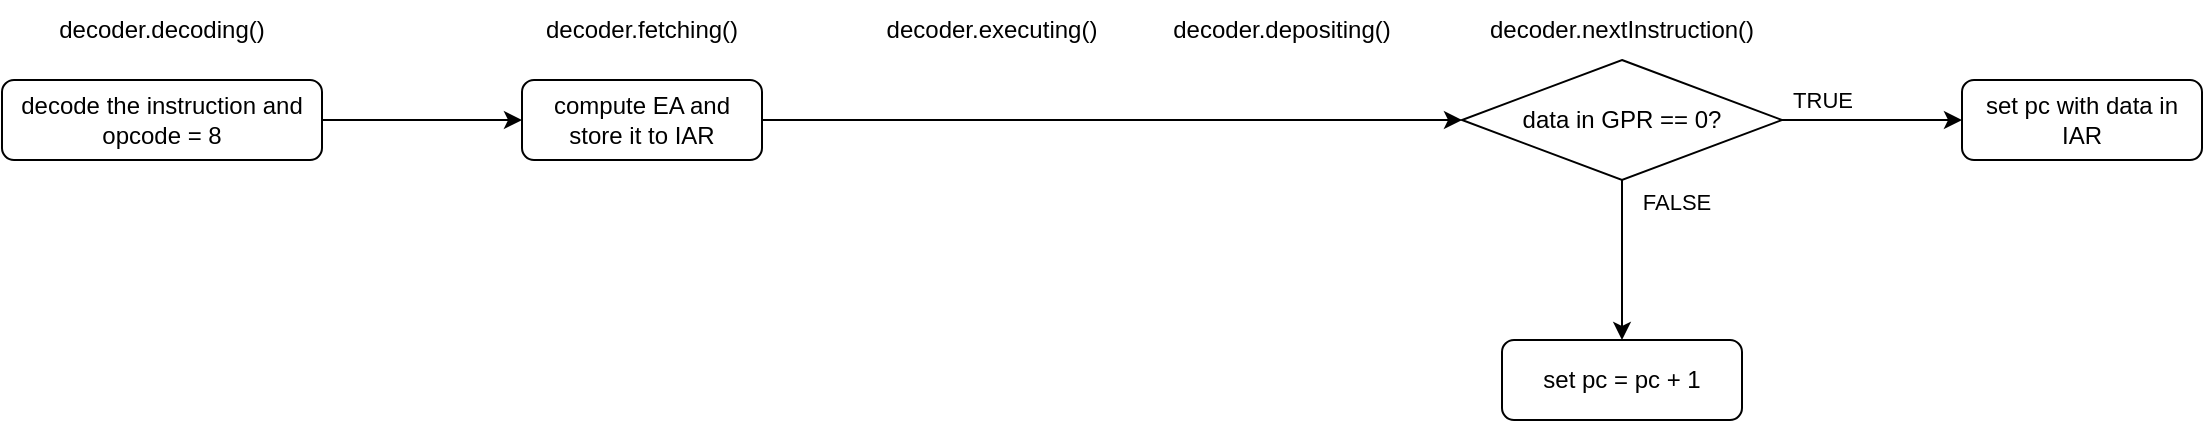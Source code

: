 <mxfile version="15.6.1" type="device" pages="8"><diagram id="1W-a16WPgxSZgLYxcrMF" name="JZ"><mxGraphModel dx="1483" dy="781" grid="1" gridSize="10" guides="1" tooltips="1" connect="1" arrows="1" fold="1" page="1" pageScale="1" pageWidth="1169" pageHeight="827" math="0" shadow="0"><root><mxCell id="0"/><mxCell id="1" parent="0"/><mxCell id="vja15tKtfpQWh4huJTRM-1" value="" style="edgeStyle=orthogonalEdgeStyle;rounded=0;orthogonalLoop=1;jettySize=auto;html=1;" edge="1" parent="1" source="vja15tKtfpQWh4huJTRM-2" target="vja15tKtfpQWh4huJTRM-4"><mxGeometry relative="1" as="geometry"/></mxCell><mxCell id="vja15tKtfpQWh4huJTRM-2" value="decode the instruction and opcode = 8" style="rounded=1;whiteSpace=wrap;html=1;fontSize=12;glass=0;strokeWidth=1;shadow=0;" vertex="1" parent="1"><mxGeometry x="30" y="210" width="160" height="40" as="geometry"/></mxCell><mxCell id="vja15tKtfpQWh4huJTRM-4" value="compute EA and store it to IAR" style="rounded=1;whiteSpace=wrap;html=1;fontSize=12;glass=0;strokeWidth=1;shadow=0;" vertex="1" parent="1"><mxGeometry x="290" y="210" width="120" height="40" as="geometry"/></mxCell><mxCell id="vja15tKtfpQWh4huJTRM-11" value="" style="edgeStyle=orthogonalEdgeStyle;rounded=0;orthogonalLoop=1;jettySize=auto;html=1;" edge="1" parent="1" source="vja15tKtfpQWh4huJTRM-4" target="vja15tKtfpQWh4huJTRM-19"><mxGeometry relative="1" as="geometry"><mxPoint x="830" y="230" as="sourcePoint"/><mxPoint x="880" y="230" as="targetPoint"/></mxGeometry></mxCell><mxCell id="vja15tKtfpQWh4huJTRM-13" value="set pc = pc + 1" style="rounded=1;whiteSpace=wrap;html=1;fontSize=12;glass=0;strokeWidth=1;shadow=0;" vertex="1" parent="1"><mxGeometry x="780" y="340" width="120" height="40" as="geometry"/></mxCell><mxCell id="vja15tKtfpQWh4huJTRM-14" value="decoder.decoding()" style="text;html=1;strokeColor=none;fillColor=none;align=center;verticalAlign=middle;whiteSpace=wrap;rounded=0;" vertex="1" parent="1"><mxGeometry x="50" y="170" width="120" height="30" as="geometry"/></mxCell><mxCell id="vja15tKtfpQWh4huJTRM-15" value="decoder.fetching()" style="text;html=1;strokeColor=none;fillColor=none;align=center;verticalAlign=middle;whiteSpace=wrap;rounded=0;" vertex="1" parent="1"><mxGeometry x="290" y="170" width="120" height="30" as="geometry"/></mxCell><mxCell id="vja15tKtfpQWh4huJTRM-16" value="decoder.executing()" style="text;html=1;strokeColor=none;fillColor=none;align=center;verticalAlign=middle;whiteSpace=wrap;rounded=0;" vertex="1" parent="1"><mxGeometry x="465" y="170" width="120" height="30" as="geometry"/></mxCell><mxCell id="vja15tKtfpQWh4huJTRM-17" value="decoder.depositing()" style="text;html=1;strokeColor=none;fillColor=none;align=center;verticalAlign=middle;whiteSpace=wrap;rounded=0;" vertex="1" parent="1"><mxGeometry x="610" y="170" width="120" height="30" as="geometry"/></mxCell><mxCell id="vja15tKtfpQWh4huJTRM-18" value="decoder.nextInstruction()" style="text;html=1;strokeColor=none;fillColor=none;align=center;verticalAlign=middle;whiteSpace=wrap;rounded=0;" vertex="1" parent="1"><mxGeometry x="780" y="170" width="120" height="30" as="geometry"/></mxCell><mxCell id="vja15tKtfpQWh4huJTRM-22" value="" style="edgeStyle=orthogonalEdgeStyle;rounded=0;orthogonalLoop=1;jettySize=auto;html=1;" edge="1" parent="1" source="vja15tKtfpQWh4huJTRM-19" target="vja15tKtfpQWh4huJTRM-21"><mxGeometry relative="1" as="geometry"/></mxCell><mxCell id="vja15tKtfpQWh4huJTRM-24" value="TRUE" style="edgeLabel;html=1;align=center;verticalAlign=middle;resizable=0;points=[];" vertex="1" connectable="0" parent="vja15tKtfpQWh4huJTRM-22"><mxGeometry x="-0.296" relative="1" as="geometry"><mxPoint x="-12" y="-10" as="offset"/></mxGeometry></mxCell><mxCell id="vja15tKtfpQWh4huJTRM-23" value="" style="edgeStyle=orthogonalEdgeStyle;rounded=0;orthogonalLoop=1;jettySize=auto;html=1;" edge="1" parent="1" source="vja15tKtfpQWh4huJTRM-19" target="vja15tKtfpQWh4huJTRM-13"><mxGeometry relative="1" as="geometry"/></mxCell><mxCell id="vja15tKtfpQWh4huJTRM-25" value="FALSE" style="edgeLabel;html=1;align=center;verticalAlign=middle;resizable=0;points=[];" vertex="1" connectable="0" parent="vja15tKtfpQWh4huJTRM-23"><mxGeometry x="-0.717" y="-1" relative="1" as="geometry"><mxPoint x="28" y="-1" as="offset"/></mxGeometry></mxCell><mxCell id="vja15tKtfpQWh4huJTRM-19" value="data in GPR == 0?" style="rhombus;whiteSpace=wrap;html=1;" vertex="1" parent="1"><mxGeometry x="760" y="200" width="160" height="60" as="geometry"/></mxCell><mxCell id="vja15tKtfpQWh4huJTRM-21" value="set pc with data in IAR" style="rounded=1;whiteSpace=wrap;html=1;fontSize=12;glass=0;strokeWidth=1;shadow=0;" vertex="1" parent="1"><mxGeometry x="1010" y="210" width="120" height="40" as="geometry"/></mxCell></root></mxGraphModel></diagram><diagram name="JNZ" id="8Q8ApEN3ta0qVwkaIEtv"><mxGraphModel dx="865" dy="456" grid="1" gridSize="10" guides="1" tooltips="1" connect="1" arrows="1" fold="1" page="1" pageScale="1" pageWidth="1169" pageHeight="827" math="0" shadow="0"><root><mxCell id="7nyaJpP6OAwkf19EbrWv-0"/><mxCell id="7nyaJpP6OAwkf19EbrWv-1" parent="7nyaJpP6OAwkf19EbrWv-0"/><mxCell id="7nyaJpP6OAwkf19EbrWv-2" value="" style="edgeStyle=orthogonalEdgeStyle;rounded=0;orthogonalLoop=1;jettySize=auto;html=1;" edge="1" parent="7nyaJpP6OAwkf19EbrWv-1" source="7nyaJpP6OAwkf19EbrWv-3" target="7nyaJpP6OAwkf19EbrWv-4"><mxGeometry relative="1" as="geometry"/></mxCell><mxCell id="7nyaJpP6OAwkf19EbrWv-3" value="decode the instruction and opcode = 9" style="rounded=1;whiteSpace=wrap;html=1;fontSize=12;glass=0;strokeWidth=1;shadow=0;" vertex="1" parent="7nyaJpP6OAwkf19EbrWv-1"><mxGeometry x="30" y="210" width="160" height="40" as="geometry"/></mxCell><mxCell id="7nyaJpP6OAwkf19EbrWv-4" value="compute EA and store it to IAR" style="rounded=1;whiteSpace=wrap;html=1;fontSize=12;glass=0;strokeWidth=1;shadow=0;" vertex="1" parent="7nyaJpP6OAwkf19EbrWv-1"><mxGeometry x="290" y="210" width="120" height="40" as="geometry"/></mxCell><mxCell id="7nyaJpP6OAwkf19EbrWv-5" value="" style="edgeStyle=orthogonalEdgeStyle;rounded=0;orthogonalLoop=1;jettySize=auto;html=1;" edge="1" parent="7nyaJpP6OAwkf19EbrWv-1" source="7nyaJpP6OAwkf19EbrWv-4" target="7nyaJpP6OAwkf19EbrWv-16"><mxGeometry relative="1" as="geometry"><mxPoint x="830" y="230" as="sourcePoint"/><mxPoint x="880" y="230" as="targetPoint"/></mxGeometry></mxCell><mxCell id="7nyaJpP6OAwkf19EbrWv-6" value="set pc = pc + 1" style="rounded=1;whiteSpace=wrap;html=1;fontSize=12;glass=0;strokeWidth=1;shadow=0;" vertex="1" parent="7nyaJpP6OAwkf19EbrWv-1"><mxGeometry x="1000" y="210" width="120" height="40" as="geometry"/></mxCell><mxCell id="7nyaJpP6OAwkf19EbrWv-7" value="decoder.decoding()" style="text;html=1;strokeColor=none;fillColor=none;align=center;verticalAlign=middle;whiteSpace=wrap;rounded=0;" vertex="1" parent="7nyaJpP6OAwkf19EbrWv-1"><mxGeometry x="50" y="170" width="120" height="30" as="geometry"/></mxCell><mxCell id="7nyaJpP6OAwkf19EbrWv-8" value="decoder.fetching()" style="text;html=1;strokeColor=none;fillColor=none;align=center;verticalAlign=middle;whiteSpace=wrap;rounded=0;" vertex="1" parent="7nyaJpP6OAwkf19EbrWv-1"><mxGeometry x="290" y="170" width="120" height="30" as="geometry"/></mxCell><mxCell id="7nyaJpP6OAwkf19EbrWv-9" value="decoder.executing()" style="text;html=1;strokeColor=none;fillColor=none;align=center;verticalAlign=middle;whiteSpace=wrap;rounded=0;" vertex="1" parent="7nyaJpP6OAwkf19EbrWv-1"><mxGeometry x="465" y="170" width="120" height="30" as="geometry"/></mxCell><mxCell id="7nyaJpP6OAwkf19EbrWv-10" value="decoder.depositing()" style="text;html=1;strokeColor=none;fillColor=none;align=center;verticalAlign=middle;whiteSpace=wrap;rounded=0;" vertex="1" parent="7nyaJpP6OAwkf19EbrWv-1"><mxGeometry x="610" y="170" width="120" height="30" as="geometry"/></mxCell><mxCell id="7nyaJpP6OAwkf19EbrWv-11" value="decoder.nextInstruction()" style="text;html=1;strokeColor=none;fillColor=none;align=center;verticalAlign=middle;whiteSpace=wrap;rounded=0;" vertex="1" parent="7nyaJpP6OAwkf19EbrWv-1"><mxGeometry x="780" y="170" width="120" height="30" as="geometry"/></mxCell><mxCell id="7nyaJpP6OAwkf19EbrWv-12" value="" style="edgeStyle=orthogonalEdgeStyle;rounded=0;orthogonalLoop=1;jettySize=auto;html=1;" edge="1" parent="7nyaJpP6OAwkf19EbrWv-1" source="7nyaJpP6OAwkf19EbrWv-16" target="7nyaJpP6OAwkf19EbrWv-17"><mxGeometry relative="1" as="geometry"/></mxCell><mxCell id="7nyaJpP6OAwkf19EbrWv-13" value="FALSE" style="edgeLabel;html=1;align=center;verticalAlign=middle;resizable=0;points=[];" vertex="1" connectable="0" parent="7nyaJpP6OAwkf19EbrWv-12"><mxGeometry x="-0.296" relative="1" as="geometry"><mxPoint x="30" y="-22" as="offset"/></mxGeometry></mxCell><mxCell id="7nyaJpP6OAwkf19EbrWv-14" value="" style="edgeStyle=orthogonalEdgeStyle;rounded=0;orthogonalLoop=1;jettySize=auto;html=1;" edge="1" parent="7nyaJpP6OAwkf19EbrWv-1" source="7nyaJpP6OAwkf19EbrWv-16" target="7nyaJpP6OAwkf19EbrWv-6"><mxGeometry relative="1" as="geometry"/></mxCell><mxCell id="7nyaJpP6OAwkf19EbrWv-15" value="TRUE" style="edgeLabel;html=1;align=center;verticalAlign=middle;resizable=0;points=[];" vertex="1" connectable="0" parent="7nyaJpP6OAwkf19EbrWv-14"><mxGeometry x="-0.717" y="-1" relative="1" as="geometry"><mxPoint x="8" y="-11" as="offset"/></mxGeometry></mxCell><mxCell id="7nyaJpP6OAwkf19EbrWv-16" value="data in GPR == 0?" style="rhombus;whiteSpace=wrap;html=1;" vertex="1" parent="7nyaJpP6OAwkf19EbrWv-1"><mxGeometry x="760" y="200" width="160" height="60" as="geometry"/></mxCell><mxCell id="7nyaJpP6OAwkf19EbrWv-17" value="set pc with data in IAR" style="rounded=1;whiteSpace=wrap;html=1;fontSize=12;glass=0;strokeWidth=1;shadow=0;" vertex="1" parent="7nyaJpP6OAwkf19EbrWv-1"><mxGeometry x="780" y="350" width="120" height="40" as="geometry"/></mxCell></root></mxGraphModel></diagram><diagram name="JCC" id="L6sNLncXby1yEvdsL_Fo"><mxGraphModel dx="1483" dy="781" grid="1" gridSize="10" guides="1" tooltips="1" connect="1" arrows="1" fold="1" page="1" pageScale="1" pageWidth="1169" pageHeight="827" math="0" shadow="0"><root><mxCell id="Eou5kup2RFf_bke3jbz9-0"/><mxCell id="Eou5kup2RFf_bke3jbz9-1" parent="Eou5kup2RFf_bke3jbz9-0"/><mxCell id="Eou5kup2RFf_bke3jbz9-2" value="" style="edgeStyle=orthogonalEdgeStyle;rounded=0;orthogonalLoop=1;jettySize=auto;html=1;" edge="1" parent="Eou5kup2RFf_bke3jbz9-1" source="Eou5kup2RFf_bke3jbz9-3" target="Eou5kup2RFf_bke3jbz9-4"><mxGeometry relative="1" as="geometry"/></mxCell><mxCell id="Eou5kup2RFf_bke3jbz9-3" value="decode the instruction and opcode = 10" style="rounded=1;whiteSpace=wrap;html=1;fontSize=12;glass=0;strokeWidth=1;shadow=0;" vertex="1" parent="Eou5kup2RFf_bke3jbz9-1"><mxGeometry x="30" y="210" width="160" height="40" as="geometry"/></mxCell><mxCell id="Eou5kup2RFf_bke3jbz9-4" value="compute EA and store it to IAR" style="rounded=1;whiteSpace=wrap;html=1;fontSize=12;glass=0;strokeWidth=1;shadow=0;" vertex="1" parent="Eou5kup2RFf_bke3jbz9-1"><mxGeometry x="290" y="210" width="120" height="40" as="geometry"/></mxCell><mxCell id="Eou5kup2RFf_bke3jbz9-5" value="" style="edgeStyle=orthogonalEdgeStyle;rounded=0;orthogonalLoop=1;jettySize=auto;html=1;" edge="1" parent="Eou5kup2RFf_bke3jbz9-1" source="Eou5kup2RFf_bke3jbz9-4" target="Eou5kup2RFf_bke3jbz9-16"><mxGeometry relative="1" as="geometry"><mxPoint x="830" y="230" as="sourcePoint"/><mxPoint x="880" y="230" as="targetPoint"/></mxGeometry></mxCell><mxCell id="Eou5kup2RFf_bke3jbz9-6" value="set pc = pc + 1" style="rounded=1;whiteSpace=wrap;html=1;fontSize=12;glass=0;strokeWidth=1;shadow=0;" vertex="1" parent="Eou5kup2RFf_bke3jbz9-1"><mxGeometry x="780" y="350" width="120" height="40" as="geometry"/></mxCell><mxCell id="Eou5kup2RFf_bke3jbz9-7" value="decoder.decoding()" style="text;html=1;strokeColor=none;fillColor=none;align=center;verticalAlign=middle;whiteSpace=wrap;rounded=0;" vertex="1" parent="Eou5kup2RFf_bke3jbz9-1"><mxGeometry x="50" y="170" width="120" height="30" as="geometry"/></mxCell><mxCell id="Eou5kup2RFf_bke3jbz9-8" value="decoder.fetching()" style="text;html=1;strokeColor=none;fillColor=none;align=center;verticalAlign=middle;whiteSpace=wrap;rounded=0;" vertex="1" parent="Eou5kup2RFf_bke3jbz9-1"><mxGeometry x="290" y="170" width="120" height="30" as="geometry"/></mxCell><mxCell id="Eou5kup2RFf_bke3jbz9-9" value="decoder.executing()" style="text;html=1;strokeColor=none;fillColor=none;align=center;verticalAlign=middle;whiteSpace=wrap;rounded=0;" vertex="1" parent="Eou5kup2RFf_bke3jbz9-1"><mxGeometry x="465" y="170" width="120" height="30" as="geometry"/></mxCell><mxCell id="Eou5kup2RFf_bke3jbz9-10" value="decoder.depositing()" style="text;html=1;strokeColor=none;fillColor=none;align=center;verticalAlign=middle;whiteSpace=wrap;rounded=0;" vertex="1" parent="Eou5kup2RFf_bke3jbz9-1"><mxGeometry x="610" y="170" width="120" height="30" as="geometry"/></mxCell><mxCell id="Eou5kup2RFf_bke3jbz9-11" value="decoder.nextInstruction()" style="text;html=1;strokeColor=none;fillColor=none;align=center;verticalAlign=middle;whiteSpace=wrap;rounded=0;" vertex="1" parent="Eou5kup2RFf_bke3jbz9-1"><mxGeometry x="780" y="170" width="120" height="30" as="geometry"/></mxCell><mxCell id="Eou5kup2RFf_bke3jbz9-12" value="" style="edgeStyle=orthogonalEdgeStyle;rounded=0;orthogonalLoop=1;jettySize=auto;html=1;" edge="1" parent="Eou5kup2RFf_bke3jbz9-1" source="Eou5kup2RFf_bke3jbz9-16" target="Eou5kup2RFf_bke3jbz9-17"><mxGeometry relative="1" as="geometry"/></mxCell><mxCell id="Eou5kup2RFf_bke3jbz9-13" value="TRUE" style="edgeLabel;html=1;align=center;verticalAlign=middle;resizable=0;points=[];" vertex="1" connectable="0" parent="Eou5kup2RFf_bke3jbz9-12"><mxGeometry x="-0.296" relative="1" as="geometry"><mxPoint x="-12" y="-10" as="offset"/></mxGeometry></mxCell><mxCell id="Eou5kup2RFf_bke3jbz9-14" value="" style="edgeStyle=orthogonalEdgeStyle;rounded=0;orthogonalLoop=1;jettySize=auto;html=1;" edge="1" parent="Eou5kup2RFf_bke3jbz9-1" source="Eou5kup2RFf_bke3jbz9-16" target="Eou5kup2RFf_bke3jbz9-6"><mxGeometry relative="1" as="geometry"/></mxCell><mxCell id="Eou5kup2RFf_bke3jbz9-15" value="FALSE" style="edgeLabel;html=1;align=center;verticalAlign=middle;resizable=0;points=[];" vertex="1" connectable="0" parent="Eou5kup2RFf_bke3jbz9-14"><mxGeometry x="-0.717" y="-1" relative="1" as="geometry"><mxPoint x="28" y="8" as="offset"/></mxGeometry></mxCell><mxCell id="Eou5kup2RFf_bke3jbz9-16" value="certain bit in CC == 1?" style="rhombus;whiteSpace=wrap;html=1;" vertex="1" parent="Eou5kup2RFf_bke3jbz9-1"><mxGeometry x="760" y="200" width="160" height="60" as="geometry"/></mxCell><mxCell id="Eou5kup2RFf_bke3jbz9-17" value="set pc with data in IAR" style="rounded=1;whiteSpace=wrap;html=1;fontSize=12;glass=0;strokeWidth=1;shadow=0;" vertex="1" parent="Eou5kup2RFf_bke3jbz9-1"><mxGeometry x="1010" y="210" width="120" height="40" as="geometry"/></mxCell></root></mxGraphModel></diagram><diagram name="JMA" id="9f3bHEZQSDDp1TeTQZTW"><mxGraphModel dx="1038" dy="547" grid="1" gridSize="10" guides="1" tooltips="1" connect="1" arrows="1" fold="1" page="1" pageScale="1" pageWidth="1169" pageHeight="827" math="0" shadow="0"><root><mxCell id="tuJ2wpJ3AojA-ZKg-1Lb-0"/><mxCell id="tuJ2wpJ3AojA-ZKg-1Lb-1" parent="tuJ2wpJ3AojA-ZKg-1Lb-0"/><mxCell id="tuJ2wpJ3AojA-ZKg-1Lb-2" value="" style="edgeStyle=orthogonalEdgeStyle;rounded=0;orthogonalLoop=1;jettySize=auto;html=1;" edge="1" parent="tuJ2wpJ3AojA-ZKg-1Lb-1" source="tuJ2wpJ3AojA-ZKg-1Lb-3" target="tuJ2wpJ3AojA-ZKg-1Lb-4"><mxGeometry relative="1" as="geometry"/></mxCell><mxCell id="tuJ2wpJ3AojA-ZKg-1Lb-3" value="decode the instruction and opcode = 11" style="rounded=1;whiteSpace=wrap;html=1;fontSize=12;glass=0;strokeWidth=1;shadow=0;" vertex="1" parent="tuJ2wpJ3AojA-ZKg-1Lb-1"><mxGeometry x="30" y="210" width="160" height="40" as="geometry"/></mxCell><mxCell id="tuJ2wpJ3AojA-ZKg-1Lb-4" value="compute EA and store it to IAR" style="rounded=1;whiteSpace=wrap;html=1;fontSize=12;glass=0;strokeWidth=1;shadow=0;" vertex="1" parent="tuJ2wpJ3AojA-ZKg-1Lb-1"><mxGeometry x="290" y="210" width="120" height="40" as="geometry"/></mxCell><mxCell id="tuJ2wpJ3AojA-ZKg-1Lb-5" value="" style="edgeStyle=orthogonalEdgeStyle;rounded=0;orthogonalLoop=1;jettySize=auto;html=1;" edge="1" parent="tuJ2wpJ3AojA-ZKg-1Lb-1" source="tuJ2wpJ3AojA-ZKg-1Lb-4" target="tuJ2wpJ3AojA-ZKg-1Lb-6"><mxGeometry relative="1" as="geometry"><mxPoint x="830" y="230" as="sourcePoint"/><mxPoint x="760" y="230" as="targetPoint"/></mxGeometry></mxCell><mxCell id="tuJ2wpJ3AojA-ZKg-1Lb-6" value="set pc = address in IAR" style="rounded=1;whiteSpace=wrap;html=1;fontSize=12;glass=0;strokeWidth=1;shadow=0;" vertex="1" parent="tuJ2wpJ3AojA-ZKg-1Lb-1"><mxGeometry x="780" y="210" width="120" height="40" as="geometry"/></mxCell><mxCell id="tuJ2wpJ3AojA-ZKg-1Lb-7" value="decoder.decoding()" style="text;html=1;strokeColor=none;fillColor=none;align=center;verticalAlign=middle;whiteSpace=wrap;rounded=0;" vertex="1" parent="tuJ2wpJ3AojA-ZKg-1Lb-1"><mxGeometry x="50" y="170" width="120" height="30" as="geometry"/></mxCell><mxCell id="tuJ2wpJ3AojA-ZKg-1Lb-8" value="decoder.fetching()" style="text;html=1;strokeColor=none;fillColor=none;align=center;verticalAlign=middle;whiteSpace=wrap;rounded=0;" vertex="1" parent="tuJ2wpJ3AojA-ZKg-1Lb-1"><mxGeometry x="290" y="170" width="120" height="30" as="geometry"/></mxCell><mxCell id="tuJ2wpJ3AojA-ZKg-1Lb-9" value="decoder.executing()" style="text;html=1;strokeColor=none;fillColor=none;align=center;verticalAlign=middle;whiteSpace=wrap;rounded=0;" vertex="1" parent="tuJ2wpJ3AojA-ZKg-1Lb-1"><mxGeometry x="465" y="170" width="120" height="30" as="geometry"/></mxCell><mxCell id="tuJ2wpJ3AojA-ZKg-1Lb-10" value="decoder.depositing()" style="text;html=1;strokeColor=none;fillColor=none;align=center;verticalAlign=middle;whiteSpace=wrap;rounded=0;" vertex="1" parent="tuJ2wpJ3AojA-ZKg-1Lb-1"><mxGeometry x="610" y="170" width="120" height="30" as="geometry"/></mxCell><mxCell id="tuJ2wpJ3AojA-ZKg-1Lb-11" value="decoder.nextInstruction()" style="text;html=1;strokeColor=none;fillColor=none;align=center;verticalAlign=middle;whiteSpace=wrap;rounded=0;" vertex="1" parent="tuJ2wpJ3AojA-ZKg-1Lb-1"><mxGeometry x="780" y="170" width="120" height="30" as="geometry"/></mxCell></root></mxGraphModel></diagram><diagram name="JSR" id="BLy1qVmmjTYvhnsyD61s"><mxGraphModel dx="1038" dy="547" grid="1" gridSize="10" guides="1" tooltips="1" connect="1" arrows="1" fold="1" page="1" pageScale="1" pageWidth="1169" pageHeight="827" math="0" shadow="0"><root><mxCell id="QC7GjV5eQHthLifRlUCC-0"/><mxCell id="QC7GjV5eQHthLifRlUCC-1" parent="QC7GjV5eQHthLifRlUCC-0"/><mxCell id="QC7GjV5eQHthLifRlUCC-12" value="" style="edgeStyle=orthogonalEdgeStyle;rounded=0;orthogonalLoop=1;jettySize=auto;html=1;" edge="1" parent="QC7GjV5eQHthLifRlUCC-1" source="QC7GjV5eQHthLifRlUCC-13" target="QC7GjV5eQHthLifRlUCC-15"><mxGeometry relative="1" as="geometry"/></mxCell><mxCell id="QC7GjV5eQHthLifRlUCC-13" value="decode the instruction and opcode = 12" style="rounded=1;whiteSpace=wrap;html=1;fontSize=12;glass=0;strokeWidth=1;shadow=0;" vertex="1" parent="QC7GjV5eQHthLifRlUCC-1"><mxGeometry x="30" y="210" width="160" height="40" as="geometry"/></mxCell><mxCell id="QC7GjV5eQHthLifRlUCC-15" value="compute EA and store it to IAR" style="rounded=1;whiteSpace=wrap;html=1;fontSize=12;glass=0;strokeWidth=1;shadow=0;" vertex="1" parent="QC7GjV5eQHthLifRlUCC-1"><mxGeometry x="290" y="210" width="120" height="40" as="geometry"/></mxCell><mxCell id="QC7GjV5eQHthLifRlUCC-17" value="" style="edgeStyle=orthogonalEdgeStyle;rounded=0;orthogonalLoop=1;jettySize=auto;html=1;" edge="1" parent="QC7GjV5eQHthLifRlUCC-1" source="QC7GjV5eQHthLifRlUCC-15" target="QC7GjV5eQHthLifRlUCC-19"><mxGeometry relative="1" as="geometry"><mxPoint x="410" y="320" as="sourcePoint"/><mxPoint x="540" y="413.5" as="targetPoint"/><Array as="points"><mxPoint x="390" y="230"/><mxPoint x="390" y="230"/></Array></mxGeometry></mxCell><mxCell id="QC7GjV5eQHthLifRlUCC-18" value="" style="edgeStyle=orthogonalEdgeStyle;rounded=0;orthogonalLoop=1;jettySize=auto;html=1;" edge="1" parent="QC7GjV5eQHthLifRlUCC-1" source="QC7GjV5eQHthLifRlUCC-19" target="QC7GjV5eQHthLifRlUCC-22"><mxGeometry relative="1" as="geometry"/></mxCell><mxCell id="QC7GjV5eQHthLifRlUCC-19" value="set pc = pc + 1" style="rounded=1;whiteSpace=wrap;html=1;fontSize=12;glass=0;strokeWidth=1;shadow=0;" vertex="1" parent="QC7GjV5eQHthLifRlUCC-1"><mxGeometry x="500" y="210" width="120" height="40" as="geometry"/></mxCell><mxCell id="QC7GjV5eQHthLifRlUCC-20" value="" style="edgeStyle=orthogonalEdgeStyle;rounded=0;orthogonalLoop=1;jettySize=auto;html=1;" edge="1" parent="QC7GjV5eQHthLifRlUCC-1" source="QC7GjV5eQHthLifRlUCC-22" target="QC7GjV5eQHthLifRlUCC-23"><mxGeometry relative="1" as="geometry"><Array as="points"/><mxPoint x="840" y="325" as="sourcePoint"/></mxGeometry></mxCell><mxCell id="QC7GjV5eQHthLifRlUCC-22" value="set GPR3 with address in PC" style="rounded=1;whiteSpace=wrap;html=1;fontSize=12;glass=0;strokeWidth=1;shadow=0;" vertex="1" parent="QC7GjV5eQHthLifRlUCC-1"><mxGeometry x="710" y="210" width="120" height="40" as="geometry"/></mxCell><mxCell id="QC7GjV5eQHthLifRlUCC-23" value="set pc with data in IAR" style="rounded=1;whiteSpace=wrap;html=1;fontSize=12;glass=0;strokeWidth=1;shadow=0;" vertex="1" parent="QC7GjV5eQHthLifRlUCC-1"><mxGeometry x="920" y="210" width="120" height="40" as="geometry"/></mxCell><mxCell id="QC7GjV5eQHthLifRlUCC-25" value="decoder.decoding()" style="text;html=1;strokeColor=none;fillColor=none;align=center;verticalAlign=middle;whiteSpace=wrap;rounded=0;" vertex="1" parent="QC7GjV5eQHthLifRlUCC-1"><mxGeometry x="50" y="170" width="120" height="30" as="geometry"/></mxCell><mxCell id="QC7GjV5eQHthLifRlUCC-26" value="decoder.fetching()" style="text;html=1;strokeColor=none;fillColor=none;align=center;verticalAlign=middle;whiteSpace=wrap;rounded=0;" vertex="1" parent="QC7GjV5eQHthLifRlUCC-1"><mxGeometry x="290" y="170" width="120" height="30" as="geometry"/></mxCell><mxCell id="QC7GjV5eQHthLifRlUCC-27" value="decoder.executing()" style="text;html=1;strokeColor=none;fillColor=none;align=center;verticalAlign=middle;whiteSpace=wrap;rounded=0;" vertex="1" parent="QC7GjV5eQHthLifRlUCC-1"><mxGeometry x="500" y="170" width="120" height="30" as="geometry"/></mxCell><mxCell id="QC7GjV5eQHthLifRlUCC-28" value="decoder.depositing()" style="text;html=1;strokeColor=none;fillColor=none;align=center;verticalAlign=middle;whiteSpace=wrap;rounded=0;" vertex="1" parent="QC7GjV5eQHthLifRlUCC-1"><mxGeometry x="710" y="170" width="120" height="30" as="geometry"/></mxCell><mxCell id="QC7GjV5eQHthLifRlUCC-29" value="decoder.nextInstruction()" style="text;html=1;strokeColor=none;fillColor=none;align=center;verticalAlign=middle;whiteSpace=wrap;rounded=0;" vertex="1" parent="QC7GjV5eQHthLifRlUCC-1"><mxGeometry x="920" y="170" width="120" height="30" as="geometry"/></mxCell></root></mxGraphModel></diagram><diagram name="RFS" id="0_LSui_-RbCW6u4Qmtce"><mxGraphModel dx="1038" dy="547" grid="1" gridSize="10" guides="1" tooltips="1" connect="1" arrows="1" fold="1" page="1" pageScale="1" pageWidth="1169" pageHeight="827" math="0" shadow="0"><root><mxCell id="POug1kJZ_8CBlfnkHywZ-0"/><mxCell id="POug1kJZ_8CBlfnkHywZ-1" parent="POug1kJZ_8CBlfnkHywZ-0"/><mxCell id="POug1kJZ_8CBlfnkHywZ-2" value="" style="edgeStyle=orthogonalEdgeStyle;rounded=0;orthogonalLoop=1;jettySize=auto;html=1;" edge="1" parent="POug1kJZ_8CBlfnkHywZ-1" source="POug1kJZ_8CBlfnkHywZ-3" target="POug1kJZ_8CBlfnkHywZ-9"><mxGeometry relative="1" as="geometry"><mxPoint x="290" y="230" as="targetPoint"/></mxGeometry></mxCell><mxCell id="POug1kJZ_8CBlfnkHywZ-3" value="decode the instruction and opcode = 13" style="rounded=1;whiteSpace=wrap;html=1;fontSize=12;glass=0;strokeWidth=1;shadow=0;" vertex="1" parent="POug1kJZ_8CBlfnkHywZ-1"><mxGeometry x="30" y="210" width="160" height="40" as="geometry"/></mxCell><mxCell id="POug1kJZ_8CBlfnkHywZ-8" value="" style="edgeStyle=orthogonalEdgeStyle;rounded=0;orthogonalLoop=1;jettySize=auto;html=1;" edge="1" parent="POug1kJZ_8CBlfnkHywZ-1" source="POug1kJZ_8CBlfnkHywZ-9" target="POug1kJZ_8CBlfnkHywZ-10"><mxGeometry relative="1" as="geometry"><Array as="points"/><mxPoint x="840" y="325" as="sourcePoint"/></mxGeometry></mxCell><mxCell id="POug1kJZ_8CBlfnkHywZ-9" value="set GPR0 with address in instruction" style="rounded=1;whiteSpace=wrap;html=1;fontSize=12;glass=0;strokeWidth=1;shadow=0;" vertex="1" parent="POug1kJZ_8CBlfnkHywZ-1"><mxGeometry x="710" y="210" width="120" height="40" as="geometry"/></mxCell><mxCell id="POug1kJZ_8CBlfnkHywZ-10" value="set pc with data in GPR3" style="rounded=1;whiteSpace=wrap;html=1;fontSize=12;glass=0;strokeWidth=1;shadow=0;" vertex="1" parent="POug1kJZ_8CBlfnkHywZ-1"><mxGeometry x="920" y="210" width="120" height="40" as="geometry"/></mxCell><mxCell id="POug1kJZ_8CBlfnkHywZ-11" value="decoder.decoding()" style="text;html=1;strokeColor=none;fillColor=none;align=center;verticalAlign=middle;whiteSpace=wrap;rounded=0;" vertex="1" parent="POug1kJZ_8CBlfnkHywZ-1"><mxGeometry x="50" y="170" width="120" height="30" as="geometry"/></mxCell><mxCell id="POug1kJZ_8CBlfnkHywZ-12" value="decoder.fetching()" style="text;html=1;strokeColor=none;fillColor=none;align=center;verticalAlign=middle;whiteSpace=wrap;rounded=0;" vertex="1" parent="POug1kJZ_8CBlfnkHywZ-1"><mxGeometry x="290" y="170" width="120" height="30" as="geometry"/></mxCell><mxCell id="POug1kJZ_8CBlfnkHywZ-13" value="decoder.executing()" style="text;html=1;strokeColor=none;fillColor=none;align=center;verticalAlign=middle;whiteSpace=wrap;rounded=0;" vertex="1" parent="POug1kJZ_8CBlfnkHywZ-1"><mxGeometry x="500" y="170" width="120" height="30" as="geometry"/></mxCell><mxCell id="POug1kJZ_8CBlfnkHywZ-14" value="decoder.depositing()" style="text;html=1;strokeColor=none;fillColor=none;align=center;verticalAlign=middle;whiteSpace=wrap;rounded=0;" vertex="1" parent="POug1kJZ_8CBlfnkHywZ-1"><mxGeometry x="710" y="170" width="120" height="30" as="geometry"/></mxCell><mxCell id="POug1kJZ_8CBlfnkHywZ-15" value="decoder.nextInstruction()" style="text;html=1;strokeColor=none;fillColor=none;align=center;verticalAlign=middle;whiteSpace=wrap;rounded=0;" vertex="1" parent="POug1kJZ_8CBlfnkHywZ-1"><mxGeometry x="920" y="170" width="120" height="30" as="geometry"/></mxCell></root></mxGraphModel></diagram><diagram name="SOB" id="wbQdTF5Xdqxnc8nLon2q"><mxGraphModel dx="865" dy="456" grid="1" gridSize="10" guides="1" tooltips="1" connect="1" arrows="1" fold="1" page="1" pageScale="1" pageWidth="1169" pageHeight="827" math="0" shadow="0"><root><mxCell id="fL__0nj2MMbJkHc0a65Q-0"/><mxCell id="fL__0nj2MMbJkHc0a65Q-1" parent="fL__0nj2MMbJkHc0a65Q-0"/><mxCell id="fL__0nj2MMbJkHc0a65Q-2" value="" style="edgeStyle=orthogonalEdgeStyle;rounded=0;orthogonalLoop=1;jettySize=auto;html=1;" edge="1" parent="fL__0nj2MMbJkHc0a65Q-1" source="fL__0nj2MMbJkHc0a65Q-3" target="fL__0nj2MMbJkHc0a65Q-4"><mxGeometry relative="1" as="geometry"/></mxCell><mxCell id="fL__0nj2MMbJkHc0a65Q-3" value="decode the instruction and opcode = 14" style="rounded=1;whiteSpace=wrap;html=1;fontSize=12;glass=0;strokeWidth=1;shadow=0;" vertex="1" parent="fL__0nj2MMbJkHc0a65Q-1"><mxGeometry x="30" y="210" width="160" height="40" as="geometry"/></mxCell><mxCell id="fL__0nj2MMbJkHc0a65Q-4" value="compute EA and store it to IAR" style="rounded=1;whiteSpace=wrap;html=1;fontSize=12;glass=0;strokeWidth=1;shadow=0;" vertex="1" parent="fL__0nj2MMbJkHc0a65Q-1"><mxGeometry x="290" y="210" width="120" height="40" as="geometry"/></mxCell><mxCell id="fL__0nj2MMbJkHc0a65Q-5" value="" style="edgeStyle=orthogonalEdgeStyle;rounded=0;orthogonalLoop=1;jettySize=auto;html=1;" edge="1" parent="fL__0nj2MMbJkHc0a65Q-1" source="fL__0nj2MMbJkHc0a65Q-4" target="fL__0nj2MMbJkHc0a65Q-7"><mxGeometry relative="1" as="geometry"><mxPoint x="410" y="320" as="sourcePoint"/><mxPoint x="540" y="413.5" as="targetPoint"/><Array as="points"><mxPoint x="390" y="230"/><mxPoint x="390" y="230"/></Array></mxGeometry></mxCell><mxCell id="fL__0nj2MMbJkHc0a65Q-6" value="" style="edgeStyle=orthogonalEdgeStyle;rounded=0;orthogonalLoop=1;jettySize=auto;html=1;" edge="1" parent="fL__0nj2MMbJkHc0a65Q-1" source="fL__0nj2MMbJkHc0a65Q-7" target="sAyTI7n3WO9Ja6Qrf24n-0"><mxGeometry relative="1" as="geometry"><mxPoint x="770" y="230" as="targetPoint"/></mxGeometry></mxCell><mxCell id="fL__0nj2MMbJkHc0a65Q-7" value="set GPR = GPR - 1" style="rounded=1;whiteSpace=wrap;html=1;fontSize=12;glass=0;strokeWidth=1;shadow=0;" vertex="1" parent="fL__0nj2MMbJkHc0a65Q-1"><mxGeometry x="500" y="210" width="120" height="40" as="geometry"/></mxCell><mxCell id="fL__0nj2MMbJkHc0a65Q-10" value="set PC = PC + 1" style="rounded=1;whiteSpace=wrap;html=1;fontSize=12;glass=0;strokeWidth=1;shadow=0;" vertex="1" parent="fL__0nj2MMbJkHc0a65Q-1"><mxGeometry x="800" y="350" width="120" height="40" as="geometry"/></mxCell><mxCell id="fL__0nj2MMbJkHc0a65Q-11" value="decoder.decoding()" style="text;html=1;strokeColor=none;fillColor=none;align=center;verticalAlign=middle;whiteSpace=wrap;rounded=0;" vertex="1" parent="fL__0nj2MMbJkHc0a65Q-1"><mxGeometry x="50" y="170" width="120" height="30" as="geometry"/></mxCell><mxCell id="fL__0nj2MMbJkHc0a65Q-12" value="decoder.fetching()" style="text;html=1;strokeColor=none;fillColor=none;align=center;verticalAlign=middle;whiteSpace=wrap;rounded=0;" vertex="1" parent="fL__0nj2MMbJkHc0a65Q-1"><mxGeometry x="290" y="170" width="120" height="30" as="geometry"/></mxCell><mxCell id="fL__0nj2MMbJkHc0a65Q-13" value="decoder.executing()" style="text;html=1;strokeColor=none;fillColor=none;align=center;verticalAlign=middle;whiteSpace=wrap;rounded=0;" vertex="1" parent="fL__0nj2MMbJkHc0a65Q-1"><mxGeometry x="500" y="170" width="120" height="30" as="geometry"/></mxCell><mxCell id="fL__0nj2MMbJkHc0a65Q-14" value="decoder.depositing()" style="text;html=1;strokeColor=none;fillColor=none;align=center;verticalAlign=middle;whiteSpace=wrap;rounded=0;" vertex="1" parent="fL__0nj2MMbJkHc0a65Q-1"><mxGeometry x="650" y="170" width="120" height="30" as="geometry"/></mxCell><mxCell id="fL__0nj2MMbJkHc0a65Q-15" value="decoder.nextInstruction()" style="text;html=1;strokeColor=none;fillColor=none;align=center;verticalAlign=middle;whiteSpace=wrap;rounded=0;" vertex="1" parent="fL__0nj2MMbJkHc0a65Q-1"><mxGeometry x="800" y="170" width="120" height="30" as="geometry"/></mxCell><mxCell id="AUxTSwW5ivjMzkTJj0pP-0" value="" style="edgeStyle=orthogonalEdgeStyle;rounded=0;orthogonalLoop=1;jettySize=auto;html=1;" edge="1" parent="fL__0nj2MMbJkHc0a65Q-1" source="sAyTI7n3WO9Ja6Qrf24n-0" target="fL__0nj2MMbJkHc0a65Q-10"><mxGeometry relative="1" as="geometry"/></mxCell><mxCell id="g_jWIYcfQfRqabGW_H_1-1" value="FALSE" style="edgeLabel;html=1;align=center;verticalAlign=middle;resizable=0;points=[];" vertex="1" connectable="0" parent="AUxTSwW5ivjMzkTJj0pP-0"><mxGeometry x="-0.59" relative="1" as="geometry"><mxPoint x="20" y="-8" as="offset"/></mxGeometry></mxCell><mxCell id="AUxTSwW5ivjMzkTJj0pP-2" value="" style="edgeStyle=orthogonalEdgeStyle;rounded=0;orthogonalLoop=1;jettySize=auto;html=1;" edge="1" parent="fL__0nj2MMbJkHc0a65Q-1" source="sAyTI7n3WO9Ja6Qrf24n-0" target="AUxTSwW5ivjMzkTJj0pP-1"><mxGeometry relative="1" as="geometry"/></mxCell><mxCell id="g_jWIYcfQfRqabGW_H_1-0" value="TRUE" style="edgeLabel;html=1;align=center;verticalAlign=middle;resizable=0;points=[];" vertex="1" connectable="0" parent="AUxTSwW5ivjMzkTJj0pP-2"><mxGeometry x="-0.733" relative="1" as="geometry"><mxPoint x="9" y="-10" as="offset"/></mxGeometry></mxCell><mxCell id="sAyTI7n3WO9Ja6Qrf24n-0" value="data in GPR &amp;gt; 0?" style="rhombus;whiteSpace=wrap;html=1;" vertex="1" parent="fL__0nj2MMbJkHc0a65Q-1"><mxGeometry x="780" y="200" width="160" height="60" as="geometry"/></mxCell><mxCell id="AUxTSwW5ivjMzkTJj0pP-1" value="set pc with data in IAR" style="rounded=1;whiteSpace=wrap;html=1;fontSize=12;glass=0;strokeWidth=1;shadow=0;" vertex="1" parent="fL__0nj2MMbJkHc0a65Q-1"><mxGeometry x="1020" y="210" width="120" height="40" as="geometry"/></mxCell></root></mxGraphModel></diagram><diagram name="JGE" id="ELW1wCWChYSIkYQZVFkZ"><mxGraphModel dx="1038" dy="547" grid="1" gridSize="10" guides="1" tooltips="1" connect="1" arrows="1" fold="1" page="1" pageScale="1" pageWidth="1169" pageHeight="827" math="0" shadow="0"><root><mxCell id="13eZ82SLF7tcznGLFlRJ-0"/><mxCell id="13eZ82SLF7tcznGLFlRJ-1" parent="13eZ82SLF7tcznGLFlRJ-0"/><mxCell id="13eZ82SLF7tcznGLFlRJ-2" value="" style="edgeStyle=orthogonalEdgeStyle;rounded=0;orthogonalLoop=1;jettySize=auto;html=1;" edge="1" parent="13eZ82SLF7tcznGLFlRJ-1" source="13eZ82SLF7tcznGLFlRJ-3" target="13eZ82SLF7tcznGLFlRJ-4"><mxGeometry relative="1" as="geometry"/></mxCell><mxCell id="13eZ82SLF7tcznGLFlRJ-3" value="decode the instruction and opcode = 15" style="rounded=1;whiteSpace=wrap;html=1;fontSize=12;glass=0;strokeWidth=1;shadow=0;" vertex="1" parent="13eZ82SLF7tcznGLFlRJ-1"><mxGeometry x="30" y="210" width="160" height="40" as="geometry"/></mxCell><mxCell id="13eZ82SLF7tcznGLFlRJ-4" value="compute EA and store it to IAR" style="rounded=1;whiteSpace=wrap;html=1;fontSize=12;glass=0;strokeWidth=1;shadow=0;" vertex="1" parent="13eZ82SLF7tcznGLFlRJ-1"><mxGeometry x="290" y="210" width="120" height="40" as="geometry"/></mxCell><mxCell id="13eZ82SLF7tcznGLFlRJ-5" value="" style="edgeStyle=orthogonalEdgeStyle;rounded=0;orthogonalLoop=1;jettySize=auto;html=1;" edge="1" parent="13eZ82SLF7tcznGLFlRJ-1" source="13eZ82SLF7tcznGLFlRJ-4" target="13eZ82SLF7tcznGLFlRJ-16"><mxGeometry relative="1" as="geometry"><mxPoint x="830" y="230" as="sourcePoint"/><mxPoint x="880" y="230" as="targetPoint"/></mxGeometry></mxCell><mxCell id="13eZ82SLF7tcznGLFlRJ-6" value="set PC with data in IAR" style="rounded=1;whiteSpace=wrap;html=1;fontSize=12;glass=0;strokeWidth=1;shadow=0;" vertex="1" parent="13eZ82SLF7tcznGLFlRJ-1"><mxGeometry x="1000" y="210" width="120" height="40" as="geometry"/></mxCell><mxCell id="13eZ82SLF7tcznGLFlRJ-7" value="decoder.decoding()" style="text;html=1;strokeColor=none;fillColor=none;align=center;verticalAlign=middle;whiteSpace=wrap;rounded=0;" vertex="1" parent="13eZ82SLF7tcznGLFlRJ-1"><mxGeometry x="50" y="170" width="120" height="30" as="geometry"/></mxCell><mxCell id="13eZ82SLF7tcznGLFlRJ-8" value="decoder.fetching()" style="text;html=1;strokeColor=none;fillColor=none;align=center;verticalAlign=middle;whiteSpace=wrap;rounded=0;" vertex="1" parent="13eZ82SLF7tcznGLFlRJ-1"><mxGeometry x="290" y="170" width="120" height="30" as="geometry"/></mxCell><mxCell id="13eZ82SLF7tcznGLFlRJ-9" value="decoder.executing()" style="text;html=1;strokeColor=none;fillColor=none;align=center;verticalAlign=middle;whiteSpace=wrap;rounded=0;" vertex="1" parent="13eZ82SLF7tcznGLFlRJ-1"><mxGeometry x="465" y="170" width="120" height="30" as="geometry"/></mxCell><mxCell id="13eZ82SLF7tcznGLFlRJ-10" value="decoder.depositing()" style="text;html=1;strokeColor=none;fillColor=none;align=center;verticalAlign=middle;whiteSpace=wrap;rounded=0;" vertex="1" parent="13eZ82SLF7tcznGLFlRJ-1"><mxGeometry x="610" y="170" width="120" height="30" as="geometry"/></mxCell><mxCell id="13eZ82SLF7tcznGLFlRJ-11" value="decoder.nextInstruction()" style="text;html=1;strokeColor=none;fillColor=none;align=center;verticalAlign=middle;whiteSpace=wrap;rounded=0;" vertex="1" parent="13eZ82SLF7tcznGLFlRJ-1"><mxGeometry x="780" y="170" width="120" height="30" as="geometry"/></mxCell><mxCell id="13eZ82SLF7tcznGLFlRJ-12" value="" style="edgeStyle=orthogonalEdgeStyle;rounded=0;orthogonalLoop=1;jettySize=auto;html=1;" edge="1" parent="13eZ82SLF7tcznGLFlRJ-1" source="13eZ82SLF7tcznGLFlRJ-16" target="13eZ82SLF7tcznGLFlRJ-17"><mxGeometry relative="1" as="geometry"/></mxCell><mxCell id="13eZ82SLF7tcznGLFlRJ-13" value="FALSE" style="edgeLabel;html=1;align=center;verticalAlign=middle;resizable=0;points=[];" vertex="1" connectable="0" parent="13eZ82SLF7tcznGLFlRJ-12"><mxGeometry x="-0.296" relative="1" as="geometry"><mxPoint x="30" y="-22" as="offset"/></mxGeometry></mxCell><mxCell id="13eZ82SLF7tcznGLFlRJ-14" value="" style="edgeStyle=orthogonalEdgeStyle;rounded=0;orthogonalLoop=1;jettySize=auto;html=1;" edge="1" parent="13eZ82SLF7tcznGLFlRJ-1" source="13eZ82SLF7tcznGLFlRJ-16" target="13eZ82SLF7tcznGLFlRJ-6"><mxGeometry relative="1" as="geometry"/></mxCell><mxCell id="13eZ82SLF7tcznGLFlRJ-15" value="TRUE" style="edgeLabel;html=1;align=center;verticalAlign=middle;resizable=0;points=[];" vertex="1" connectable="0" parent="13eZ82SLF7tcznGLFlRJ-14"><mxGeometry x="-0.717" y="-1" relative="1" as="geometry"><mxPoint x="8" y="-11" as="offset"/></mxGeometry></mxCell><mxCell id="13eZ82SLF7tcznGLFlRJ-16" value="data in GPR &amp;gt; 0?" style="rhombus;whiteSpace=wrap;html=1;" vertex="1" parent="13eZ82SLF7tcznGLFlRJ-1"><mxGeometry x="760" y="200" width="160" height="60" as="geometry"/></mxCell><mxCell id="13eZ82SLF7tcznGLFlRJ-17" value="set PC = PC + 1" style="rounded=1;whiteSpace=wrap;html=1;fontSize=12;glass=0;strokeWidth=1;shadow=0;" vertex="1" parent="13eZ82SLF7tcznGLFlRJ-1"><mxGeometry x="780" y="350" width="120" height="40" as="geometry"/></mxCell></root></mxGraphModel></diagram></mxfile>